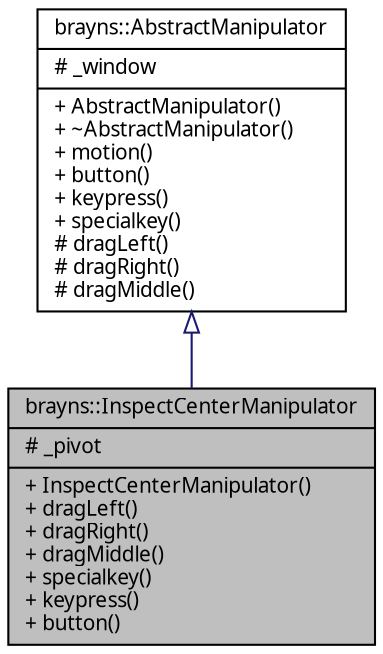 digraph "brayns::InspectCenterManipulator"
{
  edge [fontname="Sans",fontsize="10",labelfontname="Sans",labelfontsize="10"];
  node [fontname="Sans",fontsize="10",shape=record];
  Node1 [label="{brayns::InspectCenterManipulator\n|# _pivot\l|+ InspectCenterManipulator()\l+ dragLeft()\l+ dragRight()\l+ dragMiddle()\l+ specialkey()\l+ keypress()\l+ button()\l}",height=0.2,width=0.4,color="black", fillcolor="grey75", style="filled" fontcolor="black"];
  Node2 -> Node1 [dir="back",color="midnightblue",fontsize="10",style="solid",arrowtail="onormal",fontname="Sans"];
  Node2 [label="{brayns::AbstractManipulator\n|# _window\l|+ AbstractManipulator()\l+ ~AbstractManipulator()\l+ motion()\l+ button()\l+ keypress()\l+ specialkey()\l# dragLeft()\l# dragRight()\l# dragMiddle()\l}",height=0.2,width=0.4,color="black", fillcolor="white", style="filled",URL="$classbrayns_1_1_abstract_manipulator.html",tooltip="Base class for camera manipulators. "];
}
